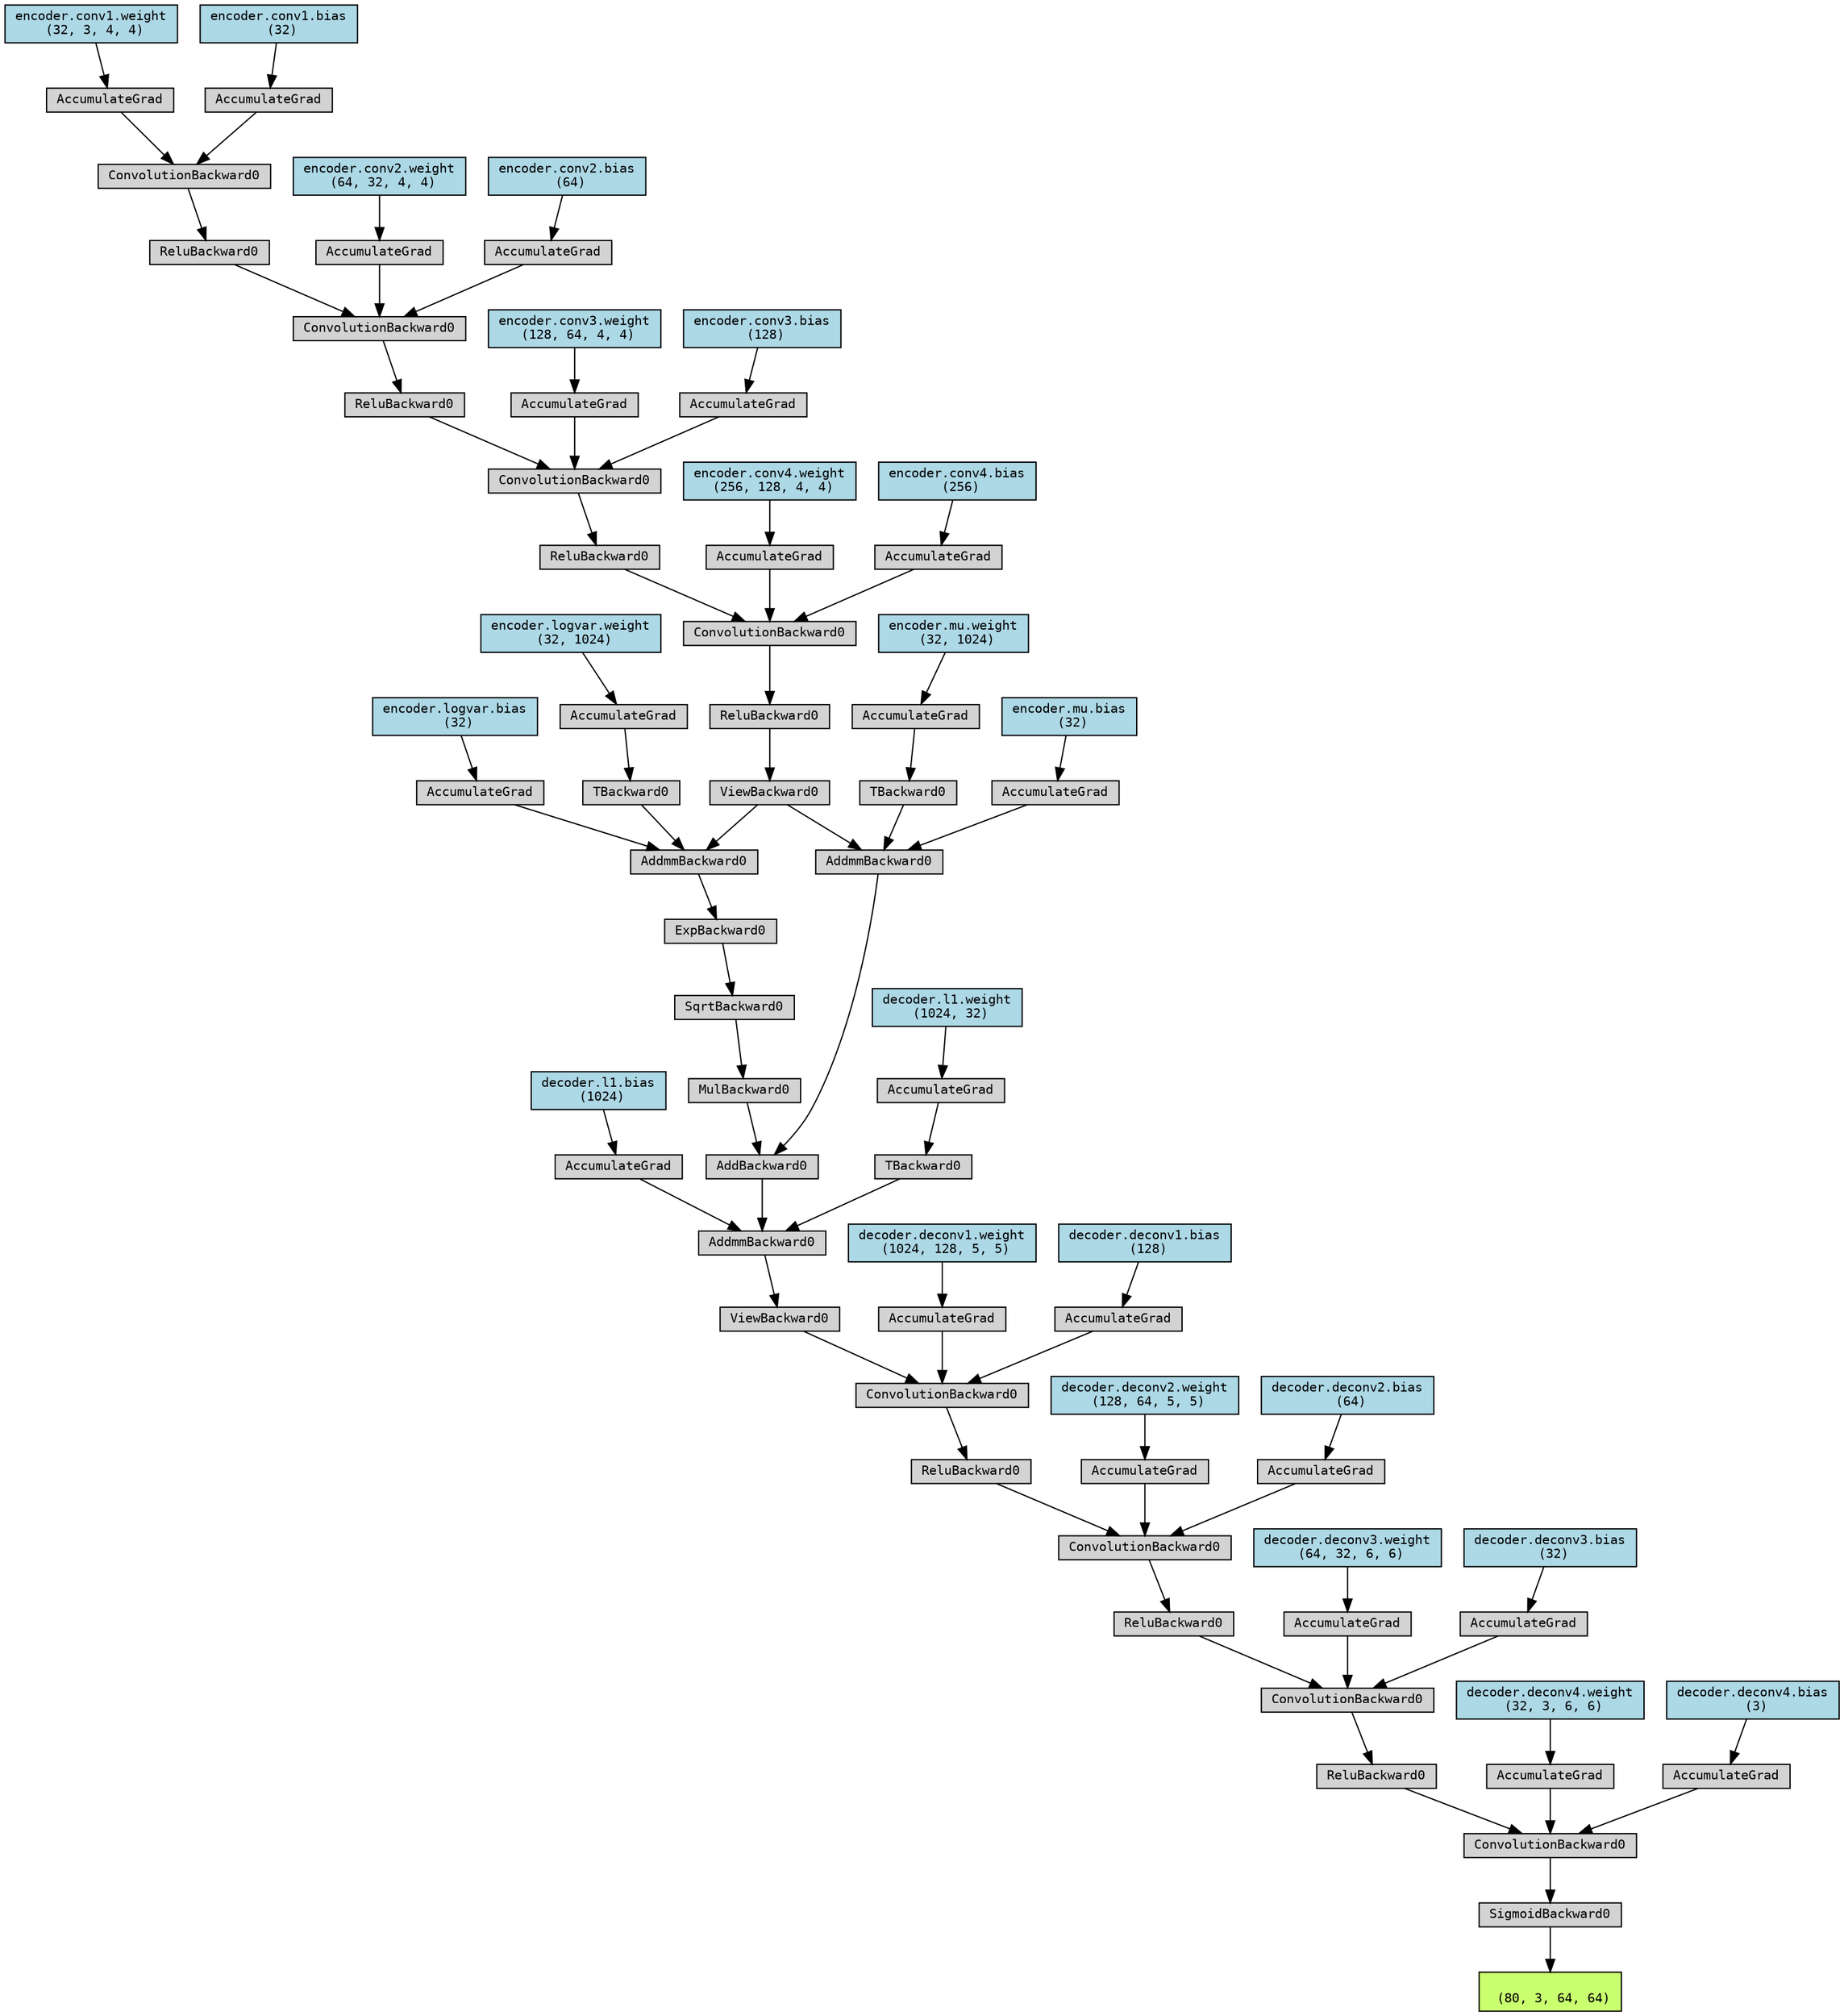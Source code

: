 digraph {
	graph [size="21.9,21.9"]
	node [align=left fontname=monospace fontsize=10 height=0.2 ranksep=0.1 shape=box style=filled]
	2367516731056 [label="
 (80, 3, 64, 64)" fillcolor=darkolivegreen1]
	2367293528848 [label=SigmoidBackward0]
	2367293523232 -> 2367293528848
	2367293523232 [label=ConvolutionBackward0]
	2367293522944 -> 2367293523232
	2367293522944 [label=ReluBackward0]
	2367663362336 -> 2367293522944
	2367663362336 [label=ConvolutionBackward0]
	2367663362096 -> 2367663362336
	2367663362096 [label=ReluBackward0]
	2367663361904 -> 2367663362096
	2367663361904 [label=ConvolutionBackward0]
	2367663370304 -> 2367663361904
	2367663370304 [label=ReluBackward0]
	2367663368432 -> 2367663370304
	2367663368432 [label=ConvolutionBackward0]
	2367663370160 -> 2367663368432
	2367663370160 [label=ViewBackward0]
	2367663370832 -> 2367663370160
	2367663370832 [label=AddmmBackward0]
	2367663370256 -> 2367663370832
	2367515015376 [label="decoder.l1.bias
 (1024)" fillcolor=lightblue]
	2367515015376 -> 2367663370256
	2367663370256 [label=AccumulateGrad]
	2367663371168 -> 2367663370832
	2367663371168 [label=AddBackward0]
	2367663367904 -> 2367663371168
	2367663367904 [label=AddmmBackward0]
	2367663370976 -> 2367663367904
	2367515014976 [label="encoder.mu.bias
 (32)" fillcolor=lightblue]
	2367515014976 -> 2367663370976
	2367663370976 [label=AccumulateGrad]
	2367663371456 -> 2367663367904
	2367663371456 [label=ViewBackward0]
	2367663370544 -> 2367663371456
	2367663370544 [label=ReluBackward0]
	2367663598192 -> 2367663370544
	2367663598192 [label=ConvolutionBackward0]
	2367663598288 -> 2367663598192
	2367663598288 [label=ReluBackward0]
	2367663598480 -> 2367663598288
	2367663598480 [label=ConvolutionBackward0]
	2367663598576 -> 2367663598480
	2367663598576 [label=ReluBackward0]
	2367663598768 -> 2367663598576
	2367663598768 [label=ConvolutionBackward0]
	2367663598864 -> 2367663598768
	2367663598864 [label=ReluBackward0]
	2367663599056 -> 2367663598864
	2367663599056 [label=ConvolutionBackward0]
	2367663599152 -> 2367663599056
	2367515014176 [label="encoder.conv1.weight
 (32, 3, 4, 4)" fillcolor=lightblue]
	2367515014176 -> 2367663599152
	2367663599152 [label=AccumulateGrad]
	2367663599104 -> 2367663599056
	2367515014096 [label="encoder.conv1.bias
 (32)" fillcolor=lightblue]
	2367515014096 -> 2367663599104
	2367663599104 [label=AccumulateGrad]
	2367663598816 -> 2367663598768
	2367515014336 [label="encoder.conv2.weight
 (64, 32, 4, 4)" fillcolor=lightblue]
	2367515014336 -> 2367663598816
	2367663598816 [label=AccumulateGrad]
	2367663598672 -> 2367663598768
	2367515014576 [label="encoder.conv2.bias
 (64)" fillcolor=lightblue]
	2367515014576 -> 2367663598672
	2367663598672 [label=AccumulateGrad]
	2367663598528 -> 2367663598480
	2367515014496 [label="encoder.conv3.weight
 (128, 64, 4, 4)" fillcolor=lightblue]
	2367515014496 -> 2367663598528
	2367663598528 [label=AccumulateGrad]
	2367663598384 -> 2367663598480
	2367515014656 [label="encoder.conv3.bias
 (128)" fillcolor=lightblue]
	2367515014656 -> 2367663598384
	2367663598384 [label=AccumulateGrad]
	2367663598240 -> 2367663598192
	2367515014896 [label="encoder.conv4.weight
 (256, 128, 4, 4)" fillcolor=lightblue]
	2367515014896 -> 2367663598240
	2367663598240 [label=AccumulateGrad]
	2367663598000 -> 2367663598192
	2367515014816 [label="encoder.conv4.bias
 (256)" fillcolor=lightblue]
	2367515014816 -> 2367663598000
	2367663598000 [label=AccumulateGrad]
	2367663370064 -> 2367663367904
	2367663370064 [label=TBackward0]
	2367663369200 -> 2367663370064
	2367515014736 [label="encoder.mu.weight
 (32, 1024)" fillcolor=lightblue]
	2367515014736 -> 2367663369200
	2367663369200 [label=AccumulateGrad]
	2367663369920 -> 2367663371168
	2367663369920 [label=MulBackward0]
	2367663371840 -> 2367663369920
	2367663371840 [label=SqrtBackward0]
	2367663597568 -> 2367663371840
	2367663597568 [label=ExpBackward0]
	2367663598912 -> 2367663597568
	2367663598912 [label=AddmmBackward0]
	2367663598960 -> 2367663598912
	2367515015056 [label="encoder.logvar.bias
 (32)" fillcolor=lightblue]
	2367515015056 -> 2367663598960
	2367663598960 [label=AccumulateGrad]
	2367663371456 -> 2367663598912
	2367663599008 -> 2367663598912
	2367663599008 [label=TBackward0]
	2367663599200 -> 2367663599008
	2367515015216 [label="encoder.logvar.weight
 (32, 1024)" fillcolor=lightblue]
	2367515015216 -> 2367663599200
	2367663599200 [label=AccumulateGrad]
	2367663366464 -> 2367663370832
	2367663366464 [label=TBackward0]
	2367663370640 -> 2367663366464
	2367515015136 [label="decoder.l1.weight
 (1024, 32)" fillcolor=lightblue]
	2367515015136 -> 2367663370640
	2367663370640 [label=AccumulateGrad]
	2367663370352 -> 2367663368432
	2367515015456 [label="decoder.deconv1.weight
 (1024, 128, 5, 5)" fillcolor=lightblue]
	2367515015456 -> 2367663370352
	2367663370352 [label=AccumulateGrad]
	2367663368192 -> 2367663368432
	2367515015536 [label="decoder.deconv1.bias
 (128)" fillcolor=lightblue]
	2367515015536 -> 2367663368192
	2367663368192 [label=AccumulateGrad]
	2367663368576 -> 2367663361904
	2367515015776 [label="decoder.deconv2.weight
 (128, 64, 5, 5)" fillcolor=lightblue]
	2367515015776 -> 2367663368576
	2367663368576 [label=AccumulateGrad]
	2367663361808 -> 2367663361904
	2367515015696 [label="decoder.deconv2.bias
 (64)" fillcolor=lightblue]
	2367515015696 -> 2367663361808
	2367663361808 [label=AccumulateGrad]
	2367663362288 -> 2367663362336
	2367515015936 [label="decoder.deconv3.weight
 (64, 32, 6, 6)" fillcolor=lightblue]
	2367515015936 -> 2367663362288
	2367663362288 [label=AccumulateGrad]
	2367663362048 -> 2367663362336
	2367515016016 [label="decoder.deconv3.bias
 (32)" fillcolor=lightblue]
	2367515016016 -> 2367663362048
	2367663362048 [label=AccumulateGrad]
	2367293523712 -> 2367293523232
	2367515016096 [label="decoder.deconv4.weight
 (32, 3, 6, 6)" fillcolor=lightblue]
	2367515016096 -> 2367293523712
	2367293523712 [label=AccumulateGrad]
	2367293526832 -> 2367293523232
	2367515016336 [label="decoder.deconv4.bias
 (3)" fillcolor=lightblue]
	2367515016336 -> 2367293526832
	2367293526832 [label=AccumulateGrad]
	2367293528848 -> 2367516731056
}
